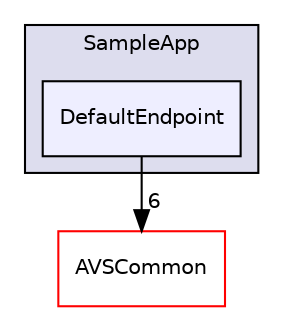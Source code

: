 digraph "/workplace/avs-device-sdk/SampleApp/include/SampleApp/DefaultEndpoint" {
  compound=true
  node [ fontsize="10", fontname="Helvetica"];
  edge [ labelfontsize="10", labelfontname="Helvetica"];
  subgraph clusterdir_830f5381c57e8a6474fdf7a7193759cc {
    graph [ bgcolor="#ddddee", pencolor="black", label="SampleApp" fontname="Helvetica", fontsize="10", URL="dir_830f5381c57e8a6474fdf7a7193759cc.html"]
  dir_496e1a317ec2a98f3d1fbdab06943a09 [shape=box, label="DefaultEndpoint", style="filled", fillcolor="#eeeeff", pencolor="black", URL="dir_496e1a317ec2a98f3d1fbdab06943a09.html"];
  }
  dir_13e65effb2bde530b17b3d5eefcd0266 [shape=box label="AVSCommon" fillcolor="white" style="filled" color="red" URL="dir_13e65effb2bde530b17b3d5eefcd0266.html"];
  dir_496e1a317ec2a98f3d1fbdab06943a09->dir_13e65effb2bde530b17b3d5eefcd0266 [headlabel="6", labeldistance=1.5 headhref="dir_000583_000017.html"];
}
